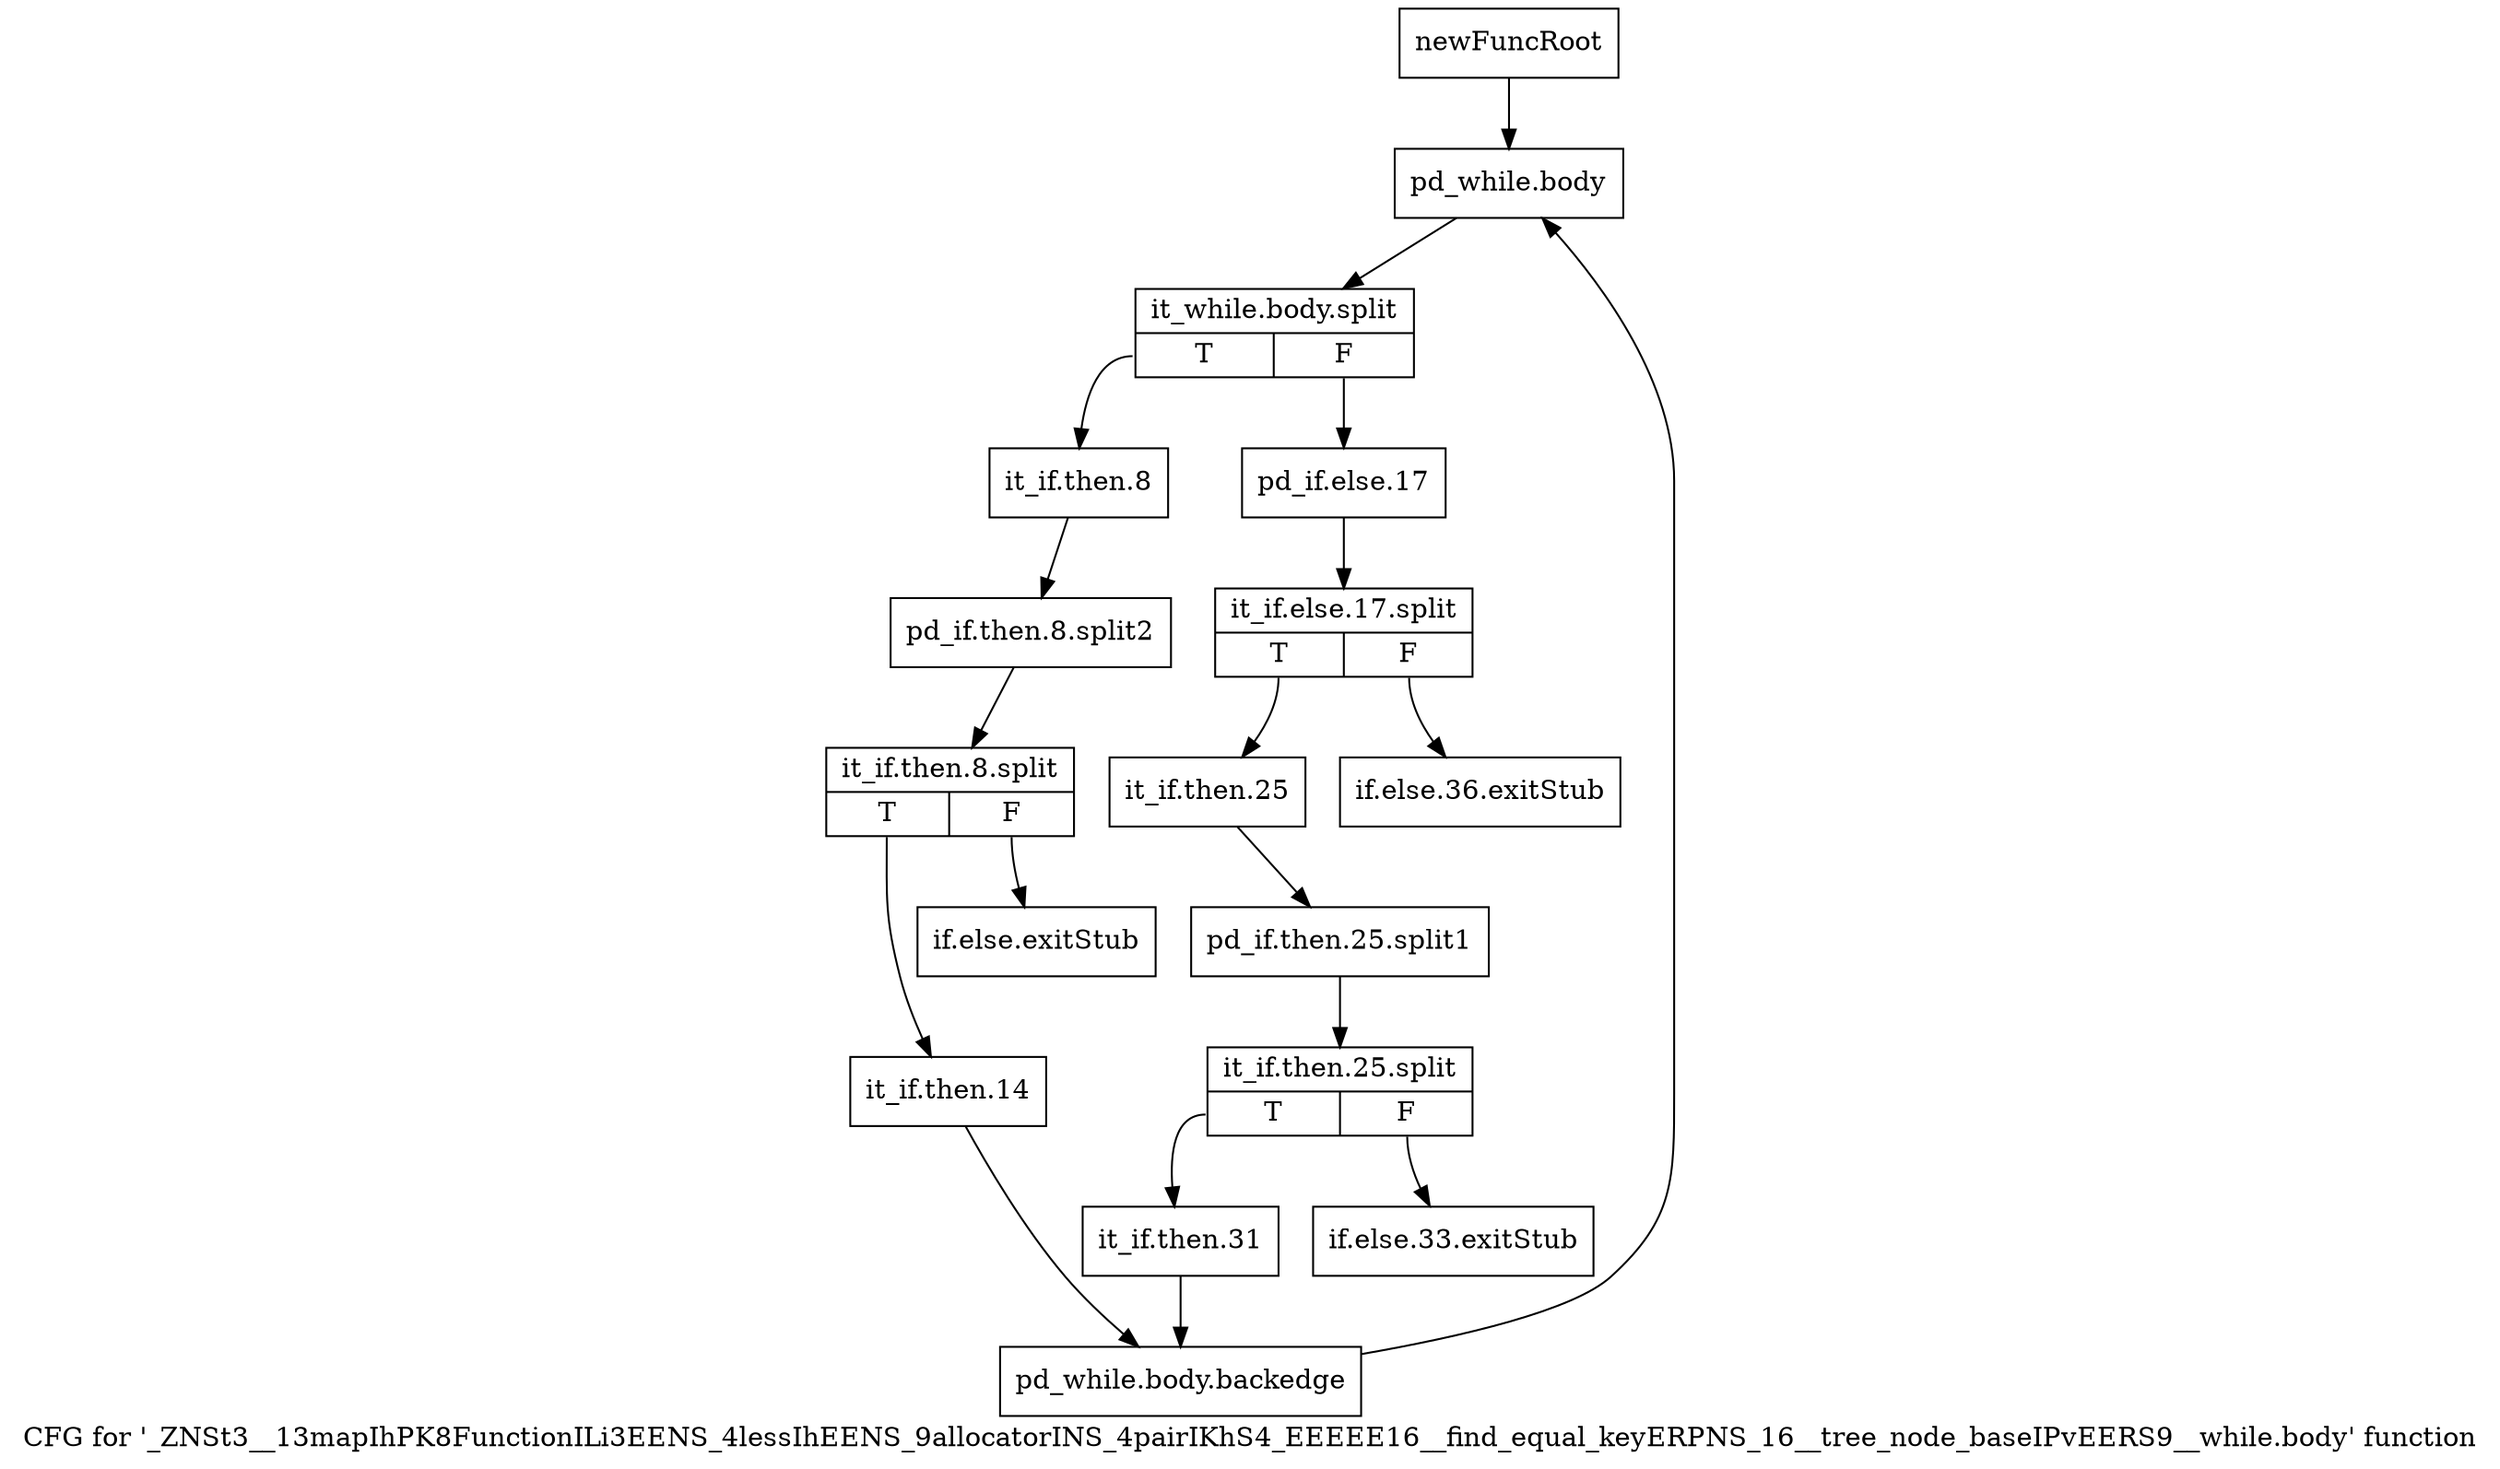 digraph "CFG for '_ZNSt3__13mapIhPK8FunctionILi3EENS_4lessIhEENS_9allocatorINS_4pairIKhS4_EEEEE16__find_equal_keyERPNS_16__tree_node_baseIPvEERS9__while.body' function" {
	label="CFG for '_ZNSt3__13mapIhPK8FunctionILi3EENS_4lessIhEENS_9allocatorINS_4pairIKhS4_EEEEE16__find_equal_keyERPNS_16__tree_node_baseIPvEERS9__while.body' function";

	Node0x9966a10 [shape=record,label="{newFuncRoot}"];
	Node0x9966a10 -> Node0x9966b50;
	Node0x9966a60 [shape=record,label="{if.else.36.exitStub}"];
	Node0x9966ab0 [shape=record,label="{if.else.33.exitStub}"];
	Node0x9966b00 [shape=record,label="{if.else.exitStub}"];
	Node0x9966b50 [shape=record,label="{pd_while.body}"];
	Node0x9966b50 -> Node0xbc04220;
	Node0xbc04220 [shape=record,label="{it_while.body.split|{<s0>T|<s1>F}}"];
	Node0xbc04220:s0 -> Node0x9966c90;
	Node0xbc04220:s1 -> Node0x9966ba0;
	Node0x9966ba0 [shape=record,label="{pd_if.else.17}"];
	Node0x9966ba0 -> Node0xbc04180;
	Node0xbc04180 [shape=record,label="{it_if.else.17.split|{<s0>T|<s1>F}}"];
	Node0xbc04180:s0 -> Node0x9966bf0;
	Node0xbc04180:s1 -> Node0x9966a60;
	Node0x9966bf0 [shape=record,label="{it_if.then.25}"];
	Node0x9966bf0 -> Node0xbbff760;
	Node0xbbff760 [shape=record,label="{pd_if.then.25.split1}"];
	Node0xbbff760 -> Node0xbbfcee0;
	Node0xbbfcee0 [shape=record,label="{it_if.then.25.split|{<s0>T|<s1>F}}"];
	Node0xbbfcee0:s0 -> Node0x9966c40;
	Node0xbbfcee0:s1 -> Node0x9966ab0;
	Node0x9966c40 [shape=record,label="{it_if.then.31}"];
	Node0x9966c40 -> Node0x9966d30;
	Node0x9966c90 [shape=record,label="{it_if.then.8}"];
	Node0x9966c90 -> Node0xbbfd380;
	Node0xbbfd380 [shape=record,label="{pd_if.then.8.split2}"];
	Node0xbbfd380 -> Node0xbc045b0;
	Node0xbc045b0 [shape=record,label="{it_if.then.8.split|{<s0>T|<s1>F}}"];
	Node0xbc045b0:s0 -> Node0x9966ce0;
	Node0xbc045b0:s1 -> Node0x9966b00;
	Node0x9966ce0 [shape=record,label="{it_if.then.14}"];
	Node0x9966ce0 -> Node0x9966d30;
	Node0x9966d30 [shape=record,label="{pd_while.body.backedge}"];
	Node0x9966d30 -> Node0x9966b50;
}
